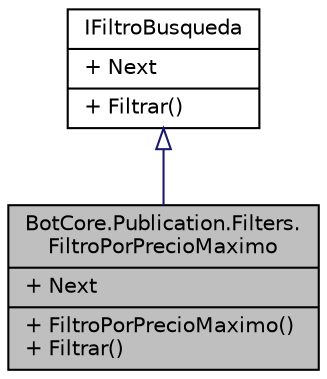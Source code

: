 digraph "BotCore.Publication.Filters.FiltroPorPrecioMaximo"
{
 // INTERACTIVE_SVG=YES
 // LATEX_PDF_SIZE
  edge [fontname="Helvetica",fontsize="10",labelfontname="Helvetica",labelfontsize="10"];
  node [fontname="Helvetica",fontsize="10",shape=record];
  Node1 [label="{BotCore.Publication.Filters.\lFiltroPorPrecioMaximo\n|+ Next\l|+ FiltroPorPrecioMaximo()\l+ Filtrar()\l}",height=0.2,width=0.4,color="black", fillcolor="grey75", style="filled", fontcolor="black",tooltip="Clase que se encarga de filtrar las distintas publicaciones por precio máximo."];
  Node2 -> Node1 [dir="back",color="midnightblue",fontsize="10",style="solid",arrowtail="onormal",fontname="Helvetica"];
  Node2 [label="{IFiltroBusqueda\n|+ Next\l|+ Filtrar()\l}",height=0.2,width=0.4,color="black", fillcolor="white", style="filled",URL="$interfaceBotCore_1_1Publication_1_1Filters_1_1IFiltroBusqueda.html",tooltip="Interfaz que unifica tipos cuyo objetivo es devolver texto al bot para imprimir y retornar al usuario..."];
}
